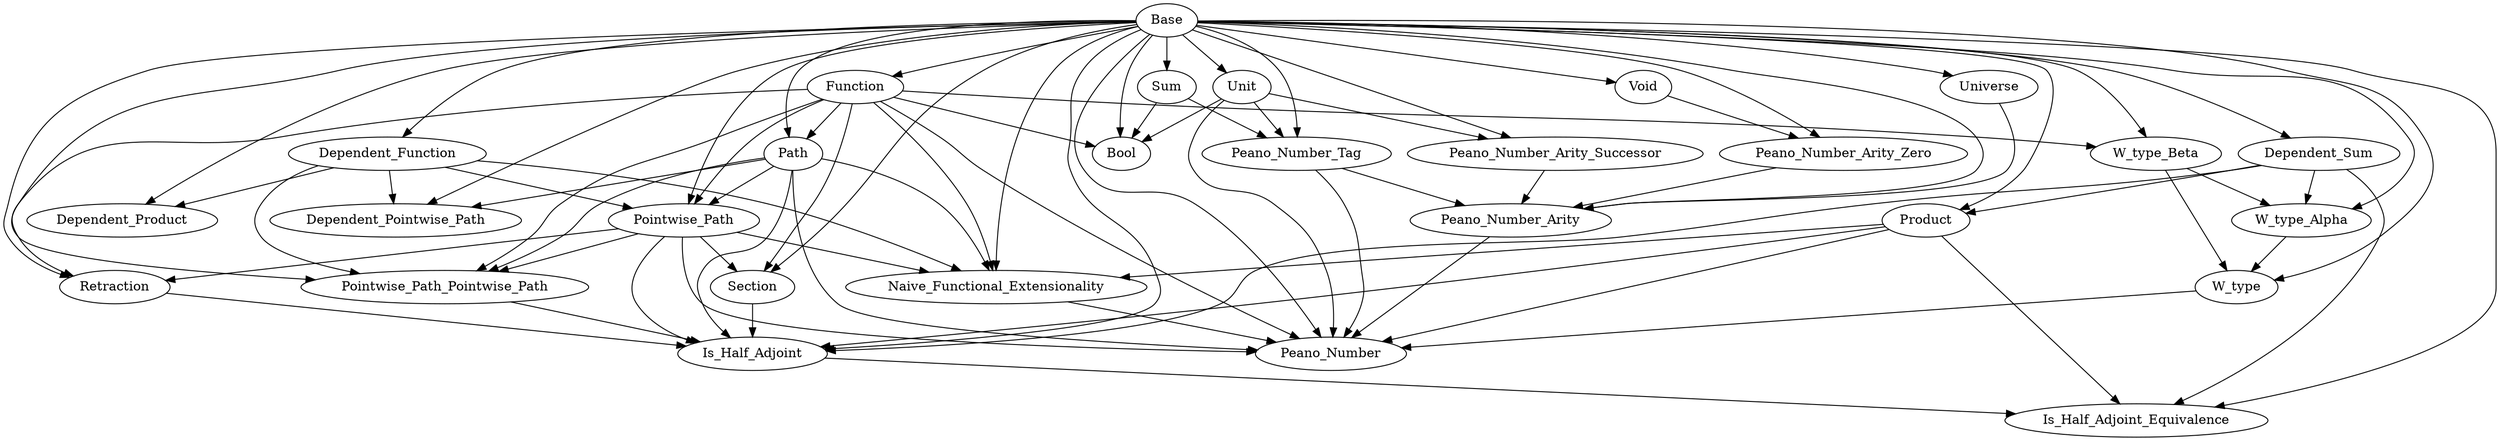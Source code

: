 digraph Dependencies {
  # Base
  # Dependent_Function
  "Base" -> "Dependent_Function";
  # Function
  "Base" -> "Function";
  # Dependent_Product
  "Base" -> "Dependent_Product";
  "Dependent_Function" -> "Dependent_Product";
  # Dependent_Sum
  "Base" -> "Dependent_Sum";
  # Product
  "Base" -> "Product";
  "Dependent_Sum" -> "Product";
  # Sum
  "Base" -> "Sum";
  # Unit
  "Base" -> "Unit";
  # Void
  "Base" -> "Void";
  # W_type_Beta
  "Base" -> "W_type_Beta";
  "Function" -> "W_type_Beta";
  # W_type_Alpha
  "Base" -> "W_type_Alpha";
  "Dependent_Sum" -> "W_type_Alpha";
  "W_type_Beta" -> "W_type_Alpha";
  # W_type
  "Base" -> "W_type";
  "W_type_Alpha" -> "W_type";
  "W_type_Beta" -> "W_type";
  # Universe
  "Base" -> "Universe";
  # Path
  "Base" -> "Path";
  "Function" -> "Path";
  # Dependent_Pointwise_Path
  "Base" -> "Dependent_Pointwise_Path";
  "Dependent_Function" -> "Dependent_Pointwise_Path";
  "Path" -> "Dependent_Pointwise_Path";
  # Pointwise_Path
  "Base" -> "Pointwise_Path";
  "Dependent_Function" -> "Pointwise_Path";
  "Function" -> "Pointwise_Path";
  "Path" -> "Pointwise_Path";
  # Pointwise_Path_Pointwise_Path
  "Base" -> "Pointwise_Path_Pointwise_Path";
  "Dependent_Function" -> "Pointwise_Path_Pointwise_Path";
  "Function" -> "Pointwise_Path_Pointwise_Path";
  "Path" -> "Pointwise_Path_Pointwise_Path";
  "Pointwise_Path" -> "Pointwise_Path_Pointwise_Path";
  # Section
  "Base" -> "Section";
  "Function" -> "Section";
  "Pointwise_Path" -> "Section";
  # Retraction
  "Base" -> "Retraction";
  "Function" -> "Retraction";
  "Pointwise_Path" -> "Retraction";
  # Is_Half_Adjoint
  "Base" -> "Is_Half_Adjoint";
  "Dependent_Sum" -> "Is_Half_Adjoint";
  "Product" -> "Is_Half_Adjoint";
  "Path" -> "Is_Half_Adjoint";
  "Pointwise_Path" -> "Is_Half_Adjoint";
  "Pointwise_Path_Pointwise_Path" -> "Is_Half_Adjoint";
  "Section" -> "Is_Half_Adjoint";
  "Retraction" -> "Is_Half_Adjoint";
  # Is_Half_Adjoint_Equivalence
  "Base" -> "Is_Half_Adjoint_Equivalence";
  "Dependent_Sum" -> "Is_Half_Adjoint_Equivalence";
  "Product" -> "Is_Half_Adjoint_Equivalence";
  "Is_Half_Adjoint" -> "Is_Half_Adjoint_Equivalence";
  # Naive_Functional_Extensionality
  "Base" -> "Naive_Functional_Extensionality";
  "Dependent_Function" -> "Naive_Functional_Extensionality";
  "Function" -> "Naive_Functional_Extensionality";
  "Product" -> "Naive_Functional_Extensionality";
  "Path" -> "Naive_Functional_Extensionality";
  "Pointwise_Path" -> "Naive_Functional_Extensionality";
  # Bool
  "Base" -> "Bool";
  "Function" -> "Bool";
  "Sum" -> "Bool";
  "Unit" -> "Bool";
  # Peano_Number_Tag
  "Base" -> "Peano_Number_Tag";
  "Sum" -> "Peano_Number_Tag";
  "Unit" -> "Peano_Number_Tag";
  # Peano_Number_Arity_Zero
  "Base" -> "Peano_Number_Arity_Zero";
  "Void" -> "Peano_Number_Arity_Zero";
  # Peano_Number_Arity_Successor
  "Base" -> "Peano_Number_Arity_Successor";
  "Unit" -> "Peano_Number_Arity_Successor";
  # Peano_Number_Arity
  "Base" -> "Peano_Number_Arity";
  "Universe" -> "Peano_Number_Arity";
  "Peano_Number_Tag" -> "Peano_Number_Arity";
  "Peano_Number_Arity_Zero" -> "Peano_Number_Arity";
  "Peano_Number_Arity_Successor" -> "Peano_Number_Arity";
  # Peano_Number
  "Base" -> "Peano_Number";
  "Function" -> "Peano_Number";
  "Product" -> "Peano_Number";
  "Unit" -> "Peano_Number";
  "W_type" -> "Peano_Number";
  "Path" -> "Peano_Number";
  "Pointwise_Path" -> "Peano_Number";
  "Naive_Functional_Extensionality" -> "Peano_Number";
  "Peano_Number_Tag" -> "Peano_Number";
  "Peano_Number_Arity" -> "Peano_Number";
}
